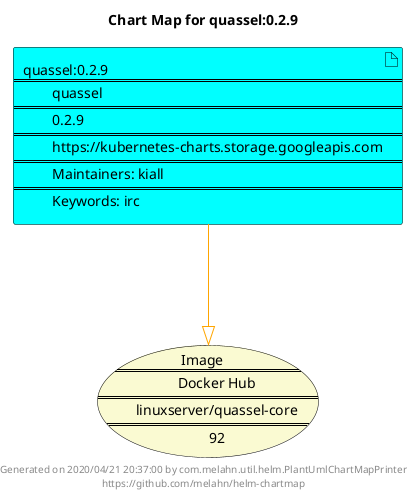 @startuml
skinparam linetype ortho
skinparam backgroundColor white
skinparam usecaseBorderColor black
skinparam usecaseArrowColor LightSlateGray
skinparam artifactBorderColor black
skinparam artifactArrowColor LightSlateGray

title Chart Map for quassel:0.2.9

'There is one referenced Helm Chart
artifact "quassel:0.2.9\n====\n\tquassel\n====\n\t0.2.9\n====\n\thttps://kubernetes-charts.storage.googleapis.com\n====\n\tMaintainers: kiall\n====\n\tKeywords: irc" as quassel_0_2_9 #Cyan

'There is one referenced Docker Image
usecase "Image\n====\n\tDocker Hub\n====\n\tlinuxserver/quassel-core\n====\n\t92" as linuxserver_quassel_core_92 #LightGoldenRodYellow

'Chart Dependencies
quassel_0_2_9--[#orange]-|>linuxserver_quassel_core_92

center footer Generated on 2020/04/21 20:37:00 by com.melahn.util.helm.PlantUmlChartMapPrinter\nhttps://github.com/melahn/helm-chartmap
@enduml
